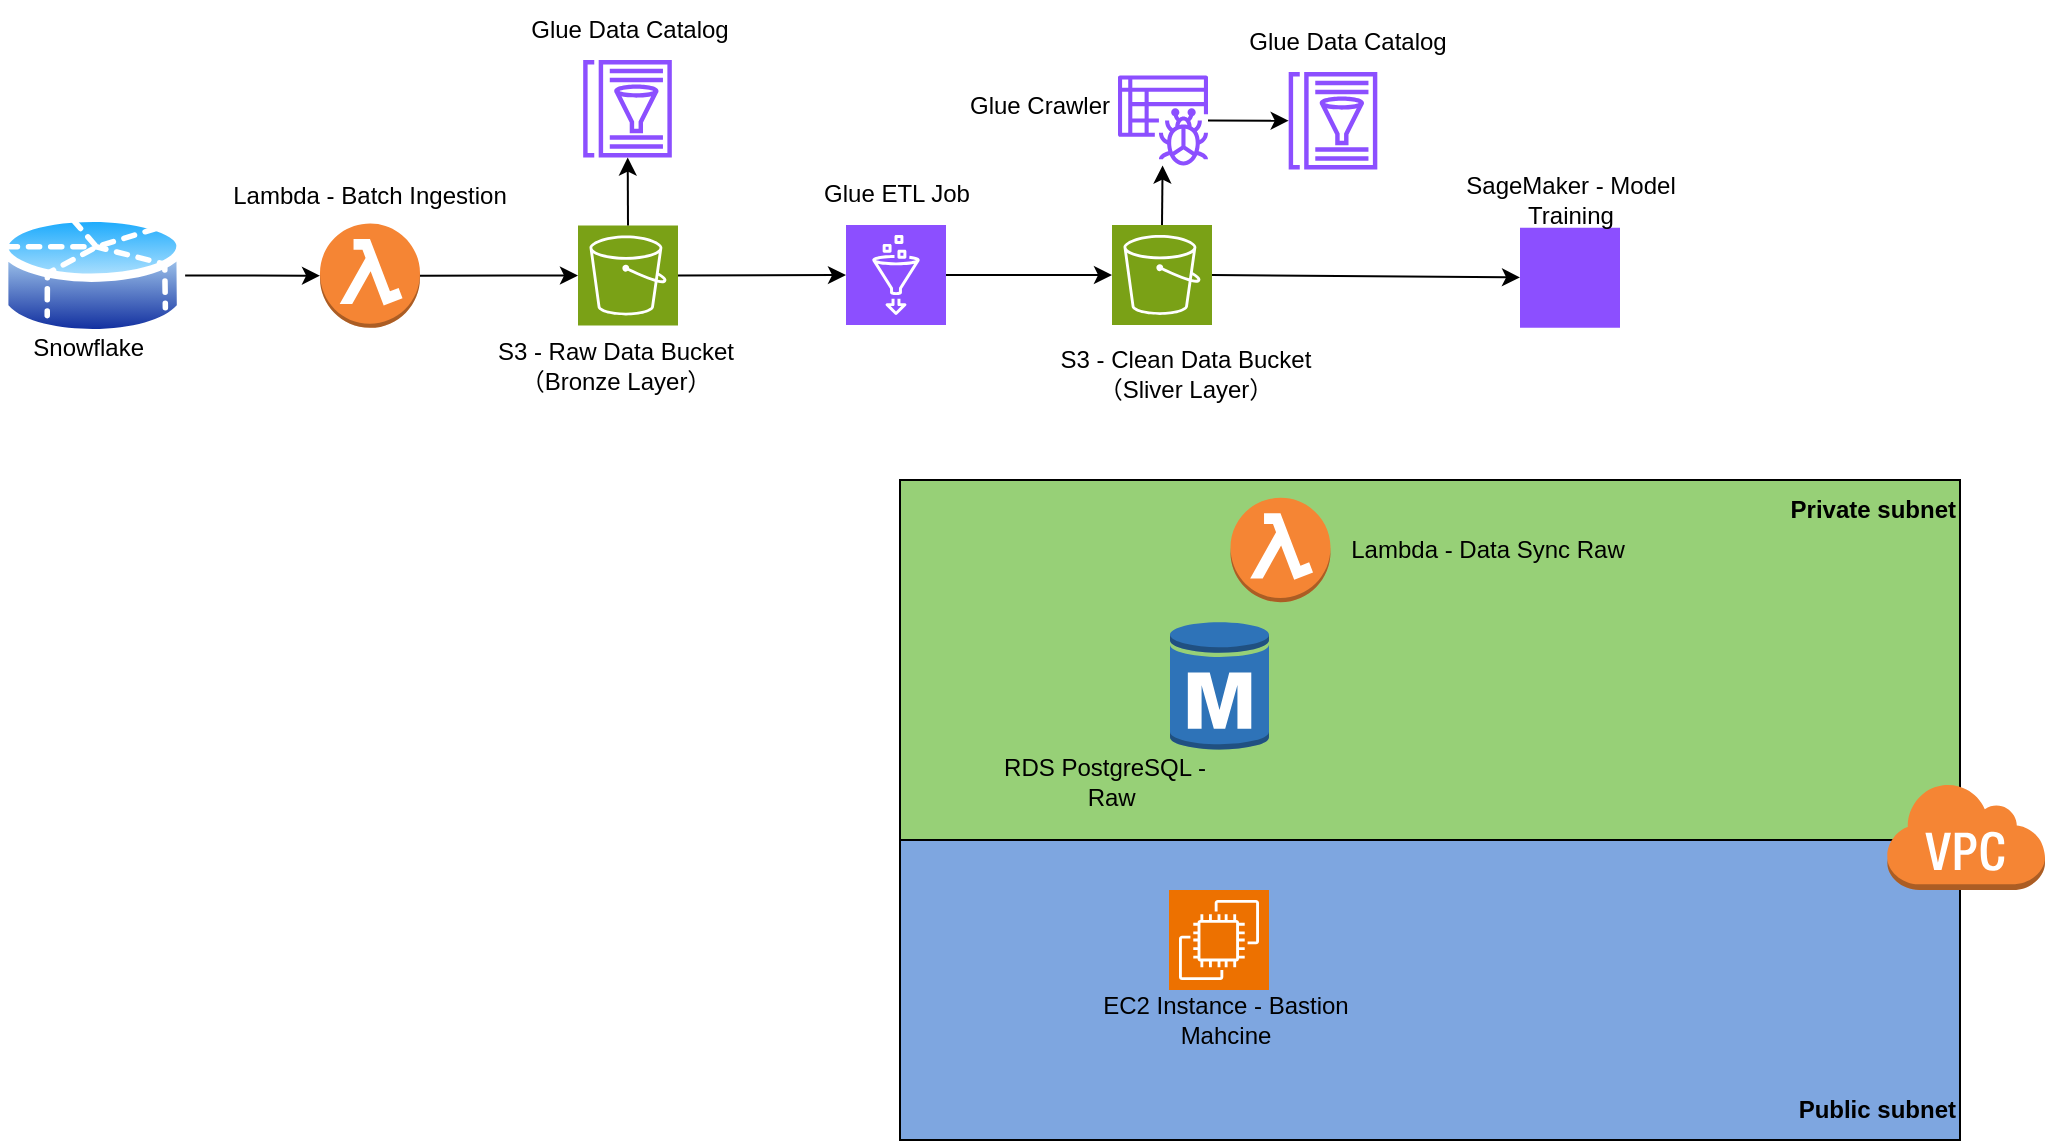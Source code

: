 <mxfile version="28.0.6">
  <diagram name="Page-1" id="g28cctmXPFu5TCm2er8c">
    <mxGraphModel dx="2626" dy="2761" grid="1" gridSize="10" guides="1" tooltips="1" connect="1" arrows="1" fold="1" page="1" pageScale="1" pageWidth="1200" pageHeight="1920" math="0" shadow="0">
      <root>
        <mxCell id="0" />
        <mxCell id="1" parent="0" />
        <mxCell id="431lKpLGKha_jWjGA7hC-2" value="" style="endArrow=classic;html=1;rounded=0;exitX=1;exitY=0.5;exitDx=0;exitDy=0;entryX=0;entryY=0.5;entryDx=0;entryDy=0;entryPerimeter=0;" parent="1" source="aKqMm-2s2azaaL6UPWZr-2" target="aKqMm-2s2azaaL6UPWZr-8" edge="1">
          <mxGeometry width="50" height="50" relative="1" as="geometry">
            <mxPoint x="-1000" y="-150" as="sourcePoint" />
            <mxPoint x="-740" y="-150" as="targetPoint" />
          </mxGeometry>
        </mxCell>
        <mxCell id="431lKpLGKha_jWjGA7hC-18" value="" style="rounded=0;whiteSpace=wrap;html=1;fillColor=#97D077;" parent="1" vertex="1">
          <mxGeometry x="-700" y="-50" width="530" height="180" as="geometry" />
        </mxCell>
        <mxCell id="431lKpLGKha_jWjGA7hC-19" value="" style="rounded=0;whiteSpace=wrap;html=1;fillColor=#7EA6E0;" parent="1" vertex="1">
          <mxGeometry x="-700" y="130" width="530" height="150" as="geometry" />
        </mxCell>
        <mxCell id="431lKpLGKha_jWjGA7hC-22" style="edgeStyle=orthogonalEdgeStyle;rounded=0;orthogonalLoop=1;jettySize=auto;html=1;exitX=0.5;exitY=0;exitDx=0;exitDy=0;entryX=0.5;entryY=1;entryDx=0;entryDy=0;" parent="1" edge="1">
          <mxGeometry relative="1" as="geometry">
            <mxPoint x="-190" y="410" as="sourcePoint" />
          </mxGeometry>
        </mxCell>
        <mxCell id="431lKpLGKha_jWjGA7hC-31" value="" style="endArrow=classic;html=1;rounded=0;" parent="1" target="Yd2UG-YSMqnOaIw7BT_p-2" edge="1" source="aKqMm-2s2azaaL6UPWZr-18">
          <mxGeometry width="50" height="50" relative="1" as="geometry">
            <mxPoint x="-615" y="-152.5" as="sourcePoint" />
            <mxPoint x="-650" y="-152.25" as="targetPoint" />
          </mxGeometry>
        </mxCell>
        <mxCell id="aKqMm-2s2azaaL6UPWZr-2" value="" style="image;aspect=fixed;perimeter=ellipsePerimeter;html=1;align=center;shadow=0;dashed=0;spacingTop=3;image=img/lib/active_directory/database_partition_5.svg;" parent="1" vertex="1">
          <mxGeometry x="-1150" y="-186.5" width="92.57" height="68.5" as="geometry" />
        </mxCell>
        <mxCell id="aKqMm-2s2azaaL6UPWZr-3" value="Snowflake&amp;nbsp;" style="text;html=1;align=center;verticalAlign=middle;whiteSpace=wrap;rounded=0;" parent="1" vertex="1">
          <mxGeometry x="-1133.71" y="-131.5" width="60" height="30" as="geometry" />
        </mxCell>
        <mxCell id="aKqMm-2s2azaaL6UPWZr-7" value="Lambda - Batch Ingestion" style="text;html=1;align=center;verticalAlign=middle;whiteSpace=wrap;rounded=0;" parent="1" vertex="1">
          <mxGeometry x="-1040" y="-207.25" width="150" height="30" as="geometry" />
        </mxCell>
        <mxCell id="aKqMm-2s2azaaL6UPWZr-8" value="" style="outlineConnect=0;dashed=0;verticalLabelPosition=bottom;verticalAlign=top;align=center;html=1;shape=mxgraph.aws3.lambda_function;fillColor=#F58534;gradientColor=none;aspect=fixed;" parent="1" vertex="1">
          <mxGeometry x="-990" y="-178.25" width="50" height="52.18" as="geometry" />
        </mxCell>
        <mxCell id="aKqMm-2s2azaaL6UPWZr-18" value="" style="sketch=0;points=[[0,0,0],[0.25,0,0],[0.5,0,0],[0.75,0,0],[1,0,0],[0,1,0],[0.25,1,0],[0.5,1,0],[0.75,1,0],[1,1,0],[0,0.25,0],[0,0.5,0],[0,0.75,0],[1,0.25,0],[1,0.5,0],[1,0.75,0]];outlineConnect=0;fontColor=#232F3E;fillColor=#7AA116;strokeColor=#ffffff;dashed=0;verticalLabelPosition=bottom;verticalAlign=top;align=center;html=1;fontSize=12;fontStyle=0;aspect=fixed;shape=mxgraph.aws4.resourceIcon;resIcon=mxgraph.aws4.s3;" parent="1" vertex="1">
          <mxGeometry x="-861" y="-177.25" width="50" height="50" as="geometry" />
        </mxCell>
        <mxCell id="aKqMm-2s2azaaL6UPWZr-19" value="Lambda - Data Sync Raw" style="text;html=1;align=center;verticalAlign=middle;whiteSpace=wrap;rounded=0;" parent="1" vertex="1">
          <mxGeometry x="-476" y="-30" width="140" height="30" as="geometry" />
        </mxCell>
        <mxCell id="aKqMm-2s2azaaL6UPWZr-20" value="" style="sketch=0;outlineConnect=0;fontColor=#232F3E;gradientColor=none;fillColor=#8C4FFF;strokeColor=none;dashed=0;verticalLabelPosition=bottom;verticalAlign=top;align=center;html=1;fontSize=12;fontStyle=0;aspect=fixed;pointerEvents=1;shape=mxgraph.aws4.glue_data_catalog;" parent="1" vertex="1">
          <mxGeometry x="-858.75" y="-260" width="45" height="48.75" as="geometry" />
        </mxCell>
        <mxCell id="aKqMm-2s2azaaL6UPWZr-22" value="Glue Data Catalog" style="text;html=1;align=center;verticalAlign=middle;whiteSpace=wrap;rounded=0;" parent="1" vertex="1">
          <mxGeometry x="-904.75" y="-290" width="140" height="30" as="geometry" />
        </mxCell>
        <mxCell id="aKqMm-2s2azaaL6UPWZr-24" value="" style="outlineConnect=0;dashed=0;verticalLabelPosition=bottom;verticalAlign=top;align=center;html=1;shape=mxgraph.aws3.rds_db_instance;fillColor=#2E73B8;gradientColor=none;" parent="1" vertex="1">
          <mxGeometry x="-565" y="20" width="49.5" height="66" as="geometry" />
        </mxCell>
        <mxCell id="aKqMm-2s2azaaL6UPWZr-25" value="RDS PostgreSQL -&amp;nbsp; Raw" style="text;html=1;align=center;verticalAlign=middle;whiteSpace=wrap;rounded=0;" parent="1" vertex="1">
          <mxGeometry x="-650" y="86" width="105.25" height="30" as="geometry" />
        </mxCell>
        <mxCell id="aKqMm-2s2azaaL6UPWZr-27" value="" style="outlineConnect=0;dashed=0;verticalLabelPosition=bottom;verticalAlign=top;align=center;html=1;shape=mxgraph.aws3.lambda_function;fillColor=#F58534;gradientColor=none;aspect=fixed;" parent="1" vertex="1">
          <mxGeometry x="-534.75" y="-41.09" width="50" height="52.18" as="geometry" />
        </mxCell>
        <mxCell id="aKqMm-2s2azaaL6UPWZr-28" value="" style="sketch=0;points=[[0,0,0],[0.25,0,0],[0.5,0,0],[0.75,0,0],[1,0,0],[0,1,0],[0.25,1,0],[0.5,1,0],[0.75,1,0],[1,1,0],[0,0.25,0],[0,0.5,0],[0,0.75,0],[1,0.25,0],[1,0.5,0],[1,0.75,0]];outlineConnect=0;fontColor=#232F3E;fillColor=#ED7100;strokeColor=#ffffff;dashed=0;verticalLabelPosition=bottom;verticalAlign=top;align=center;html=1;fontSize=12;fontStyle=0;aspect=fixed;shape=mxgraph.aws4.resourceIcon;resIcon=mxgraph.aws4.ec2;" parent="1" vertex="1">
          <mxGeometry x="-565.5" y="155" width="50" height="50" as="geometry" />
        </mxCell>
        <mxCell id="aKqMm-2s2azaaL6UPWZr-29" value="EC2 Instance - Bastion Mahcine" style="text;html=1;align=center;verticalAlign=middle;whiteSpace=wrap;rounded=0;" parent="1" vertex="1">
          <mxGeometry x="-607.37" y="205" width="140" height="30" as="geometry" />
        </mxCell>
        <mxCell id="aKqMm-2s2azaaL6UPWZr-31" value="" style="outlineConnect=0;dashed=0;verticalLabelPosition=bottom;verticalAlign=top;align=center;html=1;shape=mxgraph.aws3.virtual_private_cloud;fillColor=#F58534;gradientColor=none;" parent="1" vertex="1">
          <mxGeometry x="-207" y="101" width="79.5" height="54" as="geometry" />
        </mxCell>
        <mxCell id="aKqMm-2s2azaaL6UPWZr-32" value="Private subnet" style="text;html=1;align=right;verticalAlign=middle;whiteSpace=wrap;rounded=0;fontStyle=1" parent="1" vertex="1">
          <mxGeometry x="-310" y="-50" width="140" height="30" as="geometry" />
        </mxCell>
        <mxCell id="aKqMm-2s2azaaL6UPWZr-33" value="Public subnet" style="text;html=1;align=right;verticalAlign=middle;whiteSpace=wrap;rounded=0;fontStyle=1" parent="1" vertex="1">
          <mxGeometry x="-310" y="250" width="140" height="30" as="geometry" />
        </mxCell>
        <mxCell id="Yd2UG-YSMqnOaIw7BT_p-2" value="" style="sketch=0;points=[[0,0,0],[0.25,0,0],[0.5,0,0],[0.75,0,0],[1,0,0],[0,1,0],[0.25,1,0],[0.5,1,0],[0.75,1,0],[1,1,0],[0,0.25,0],[0,0.5,0],[0,0.75,0],[1,0.25,0],[1,0.5,0],[1,0.75,0]];outlineConnect=0;fontColor=#232F3E;fillColor=#8C4FFF;strokeColor=#ffffff;dashed=0;verticalLabelPosition=bottom;verticalAlign=top;align=center;html=1;fontSize=12;fontStyle=0;aspect=fixed;shape=mxgraph.aws4.resourceIcon;resIcon=mxgraph.aws4.glue;" vertex="1" parent="1">
          <mxGeometry x="-727" y="-177.5" width="50" height="50" as="geometry" />
        </mxCell>
        <mxCell id="Yd2UG-YSMqnOaIw7BT_p-5" value="S3 - Raw Data Bucket&lt;div&gt;（Bronze Layer）&lt;/div&gt;" style="text;html=1;align=center;verticalAlign=middle;whiteSpace=wrap;rounded=0;" vertex="1" parent="1">
          <mxGeometry x="-912" y="-122.5" width="140" height="30" as="geometry" />
        </mxCell>
        <mxCell id="Yd2UG-YSMqnOaIw7BT_p-8" value="Glue ETL Job" style="text;html=1;align=center;verticalAlign=middle;whiteSpace=wrap;rounded=0;" vertex="1" parent="1">
          <mxGeometry x="-758.5" y="-208.25" width="113" height="30" as="geometry" />
        </mxCell>
        <mxCell id="Yd2UG-YSMqnOaIw7BT_p-10" value="" style="sketch=0;points=[[0,0,0],[0.25,0,0],[0.5,0,0],[0.75,0,0],[1,0,0],[0,1,0],[0.25,1,0],[0.5,1,0],[0.75,1,0],[1,1,0],[0,0.25,0],[0,0.5,0],[0,0.75,0],[1,0.25,0],[1,0.5,0],[1,0.75,0]];outlineConnect=0;fontColor=#232F3E;fillColor=#7AA116;strokeColor=#ffffff;dashed=0;verticalLabelPosition=bottom;verticalAlign=top;align=center;html=1;fontSize=12;fontStyle=0;aspect=fixed;shape=mxgraph.aws4.resourceIcon;resIcon=mxgraph.aws4.s3;" vertex="1" parent="1">
          <mxGeometry x="-594" y="-177.5" width="50" height="50" as="geometry" />
        </mxCell>
        <mxCell id="Yd2UG-YSMqnOaIw7BT_p-11" value="" style="endArrow=classic;html=1;rounded=0;exitX=1;exitY=0.5;exitDx=0;exitDy=0;exitPerimeter=0;entryX=0;entryY=0.5;entryDx=0;entryDy=0;entryPerimeter=0;" edge="1" parent="1" source="Yd2UG-YSMqnOaIw7BT_p-2" target="Yd2UG-YSMqnOaIw7BT_p-10">
          <mxGeometry width="50" height="50" relative="1" as="geometry">
            <mxPoint x="-493.5" y="-152.25" as="sourcePoint" />
            <mxPoint x="-570" y="-150" as="targetPoint" />
          </mxGeometry>
        </mxCell>
        <mxCell id="Yd2UG-YSMqnOaIw7BT_p-12" value="S3 - Clean Data Bucket&lt;div&gt;（Sliver Layer）&lt;/div&gt;" style="text;html=1;align=center;verticalAlign=middle;whiteSpace=wrap;rounded=0;" vertex="1" parent="1">
          <mxGeometry x="-627" y="-118" width="140" height="30" as="geometry" />
        </mxCell>
        <mxCell id="Yd2UG-YSMqnOaIw7BT_p-16" value="" style="sketch=0;outlineConnect=0;fontColor=#232F3E;gradientColor=none;fillColor=#8C4FFF;strokeColor=none;dashed=0;verticalLabelPosition=bottom;verticalAlign=top;align=center;html=1;fontSize=12;fontStyle=0;aspect=fixed;pointerEvents=1;shape=mxgraph.aws4.glue_crawlers;" vertex="1" parent="1">
          <mxGeometry x="-591" y="-252.25" width="45" height="45" as="geometry" />
        </mxCell>
        <mxCell id="Yd2UG-YSMqnOaIw7BT_p-19" value="" style="endArrow=classic;html=1;rounded=0;exitX=1;exitY=0.5;exitDx=0;exitDy=0;entryX=0;entryY=0.5;entryDx=0;entryDy=0;entryPerimeter=0;exitPerimeter=0;" edge="1" parent="1" source="aKqMm-2s2azaaL6UPWZr-8" target="aKqMm-2s2azaaL6UPWZr-18">
          <mxGeometry width="50" height="50" relative="1" as="geometry">
            <mxPoint x="-950" y="-100" as="sourcePoint" />
            <mxPoint x="-883" y="-100" as="targetPoint" />
          </mxGeometry>
        </mxCell>
        <mxCell id="Yd2UG-YSMqnOaIw7BT_p-21" value="" style="endArrow=classic;html=1;rounded=0;exitX=0.5;exitY=0;exitDx=0;exitDy=0;exitPerimeter=0;" edge="1" parent="1" source="aKqMm-2s2azaaL6UPWZr-18" target="aKqMm-2s2azaaL6UPWZr-20">
          <mxGeometry width="50" height="50" relative="1" as="geometry">
            <mxPoint x="-887.37" y="-227.25" as="sourcePoint" />
            <mxPoint x="-621.37" y="-200" as="targetPoint" />
          </mxGeometry>
        </mxCell>
        <mxCell id="Yd2UG-YSMqnOaIw7BT_p-23" value="" style="sketch=0;outlineConnect=0;fontColor=#232F3E;gradientColor=none;fillColor=#8C4FFF;strokeColor=none;dashed=0;verticalLabelPosition=bottom;verticalAlign=top;align=center;html=1;fontSize=12;fontStyle=0;aspect=fixed;pointerEvents=1;shape=mxgraph.aws4.glue_data_catalog;" vertex="1" parent="1">
          <mxGeometry x="-506" y="-254" width="45" height="48.75" as="geometry" />
        </mxCell>
        <mxCell id="Yd2UG-YSMqnOaIw7BT_p-26" value="" style="endArrow=classic;html=1;rounded=0;exitX=0.5;exitY=0;exitDx=0;exitDy=0;exitPerimeter=0;" edge="1" parent="1" source="Yd2UG-YSMqnOaIw7BT_p-10" target="Yd2UG-YSMqnOaIw7BT_p-16">
          <mxGeometry width="50" height="50" relative="1" as="geometry">
            <mxPoint x="-620" y="-100" as="sourcePoint" />
            <mxPoint x="-570" y="-150" as="targetPoint" />
          </mxGeometry>
        </mxCell>
        <mxCell id="Yd2UG-YSMqnOaIw7BT_p-27" value="" style="endArrow=classic;html=1;rounded=0;" edge="1" parent="1" source="Yd2UG-YSMqnOaIw7BT_p-16" target="Yd2UG-YSMqnOaIw7BT_p-23">
          <mxGeometry width="50" height="50" relative="1" as="geometry">
            <mxPoint x="-430" y="-110" as="sourcePoint" />
            <mxPoint x="-430" y="-140" as="targetPoint" />
          </mxGeometry>
        </mxCell>
        <mxCell id="Yd2UG-YSMqnOaIw7BT_p-28" value="Glue Data Catalog" style="text;html=1;align=center;verticalAlign=middle;whiteSpace=wrap;rounded=0;" vertex="1" parent="1">
          <mxGeometry x="-546" y="-284" width="140" height="30" as="geometry" />
        </mxCell>
        <mxCell id="Yd2UG-YSMqnOaIw7BT_p-29" value="Glue Crawler" style="text;html=1;align=center;verticalAlign=middle;whiteSpace=wrap;rounded=0;" vertex="1" parent="1">
          <mxGeometry x="-700" y="-252.25" width="140" height="30" as="geometry" />
        </mxCell>
        <mxCell id="Yd2UG-YSMqnOaIw7BT_p-30" value="" style="endArrow=classic;html=1;rounded=0;exitX=1;exitY=0.5;exitDx=0;exitDy=0;exitPerimeter=0;" edge="1" parent="1" source="Yd2UG-YSMqnOaIw7BT_p-10" target="Yd2UG-YSMqnOaIw7BT_p-31">
          <mxGeometry width="50" height="50" relative="1" as="geometry">
            <mxPoint x="-620" y="-100" as="sourcePoint" />
            <mxPoint x="-370" y="-152" as="targetPoint" />
          </mxGeometry>
        </mxCell>
        <mxCell id="Yd2UG-YSMqnOaIw7BT_p-31" value="" style="sketch=0;points=[[0,0,0],[0.25,0,0],[0.5,0,0],[0.75,0,0],[1,0,0],[0,1,0],[0.25,1,0],[0.5,1,0],[0.75,1,0],[1,1,0],[0,0.25,0],[0,0.5,0],[0,0.75,0],[1,0.25,0],[1,0.5,0],[1,0.75,0]];outlineConnect=0;fontColor=#232F3E;fillColor=#8C4FFF;strokeColor=#ffffff;dashed=0;verticalLabelPosition=bottom;verticalAlign=top;align=center;html=1;fontSize=12;fontStyle=0;aspect=fixed;shape=mxgraph.aws4.resourceIcon;resIcon=mxgraph.aws4.sagemaker_2;" vertex="1" parent="1">
          <mxGeometry x="-390" y="-176.07" width="50" height="50" as="geometry" />
        </mxCell>
        <mxCell id="Yd2UG-YSMqnOaIw7BT_p-32" value="SageMaker - Model Training" style="text;html=1;align=center;verticalAlign=middle;whiteSpace=wrap;rounded=0;" vertex="1" parent="1">
          <mxGeometry x="-421.5" y="-205.25" width="113" height="30" as="geometry" />
        </mxCell>
      </root>
    </mxGraphModel>
  </diagram>
</mxfile>
